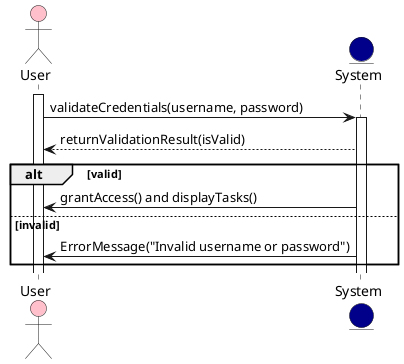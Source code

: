 @startuml
'https://plantuml.com/sequence-diagram



actor User #Pink
entity System #darkblue
activate User
User -> System: validateCredentials(username, password)
activate System
System --> User: returnValidationResult(isValid)

alt valid
    System -> User: grantAccess() and displayTasks()
else invalid
    System -> User: ErrorMessage("Invalid username or password")
end
@enduml